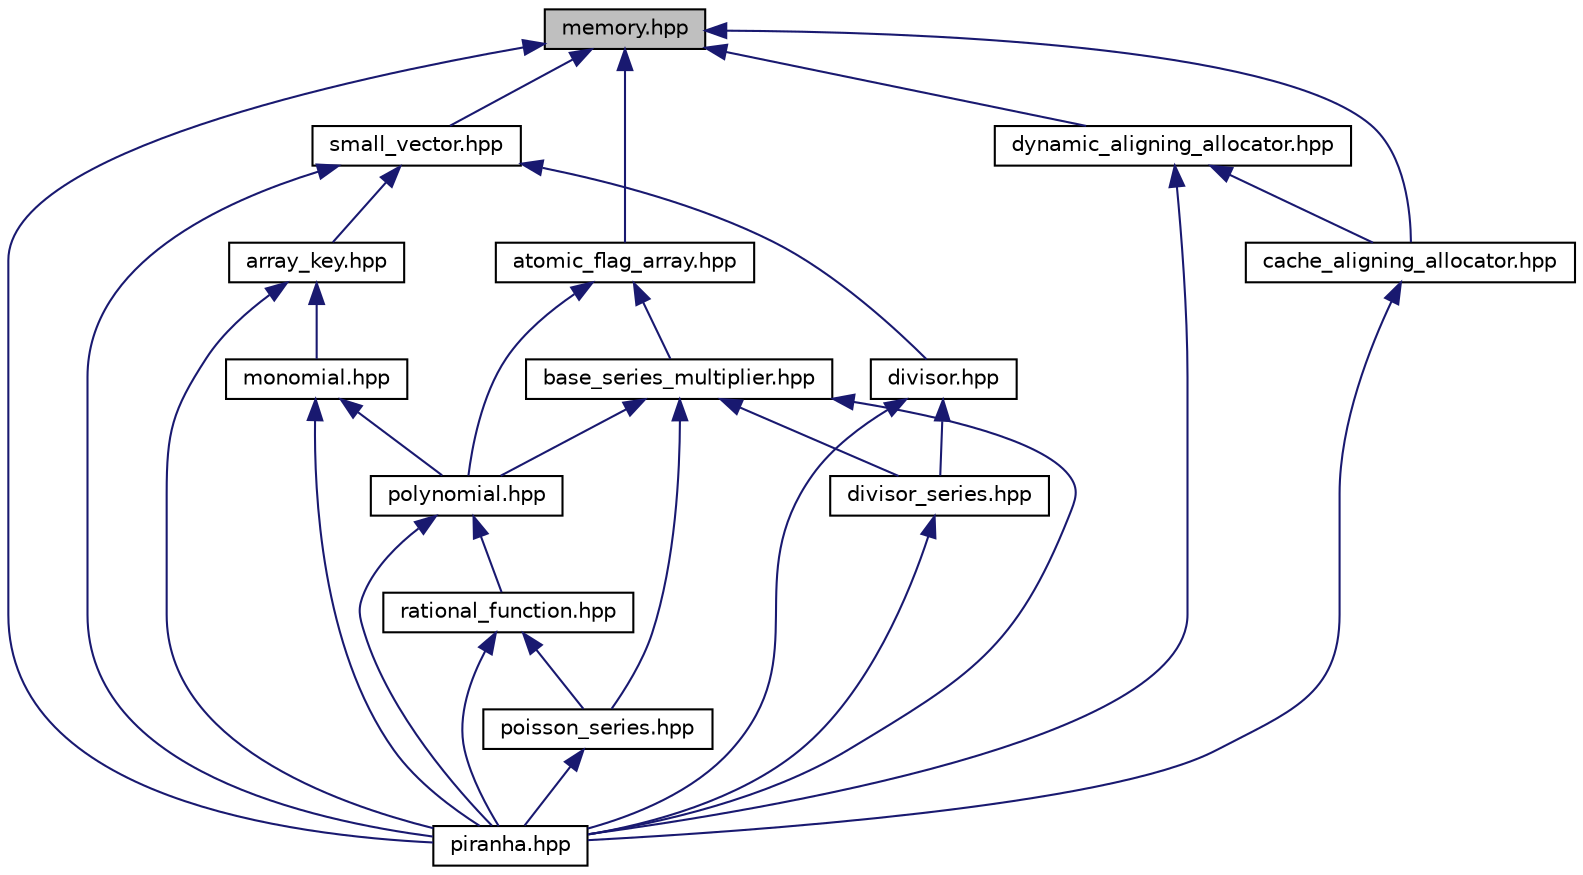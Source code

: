 digraph "memory.hpp"
{
  edge [fontname="Helvetica",fontsize="10",labelfontname="Helvetica",labelfontsize="10"];
  node [fontname="Helvetica",fontsize="10",shape=record];
  Node0 [label="memory.hpp",height=0.2,width=0.4,color="black", fillcolor="grey75", style="filled", fontcolor="black"];
  Node0 -> Node1 [dir="back",color="midnightblue",fontsize="10",style="solid",fontname="Helvetica"];
  Node1 [label="small_vector.hpp",height=0.2,width=0.4,color="black", fillcolor="white", style="filled",URL="$small__vector_8hpp_source.html"];
  Node1 -> Node2 [dir="back",color="midnightblue",fontsize="10",style="solid",fontname="Helvetica"];
  Node2 [label="array_key.hpp",height=0.2,width=0.4,color="black", fillcolor="white", style="filled",URL="$array__key_8hpp_source.html"];
  Node2 -> Node3 [dir="back",color="midnightblue",fontsize="10",style="solid",fontname="Helvetica"];
  Node3 [label="monomial.hpp",height=0.2,width=0.4,color="black", fillcolor="white", style="filled",URL="$monomial_8hpp_source.html"];
  Node3 -> Node4 [dir="back",color="midnightblue",fontsize="10",style="solid",fontname="Helvetica"];
  Node4 [label="piranha.hpp",height=0.2,width=0.4,color="black", fillcolor="white", style="filled",URL="$piranha_8hpp.html",tooltip="Global piranha header file. "];
  Node3 -> Node5 [dir="back",color="midnightblue",fontsize="10",style="solid",fontname="Helvetica"];
  Node5 [label="polynomial.hpp",height=0.2,width=0.4,color="black", fillcolor="white", style="filled",URL="$polynomial_8hpp_source.html"];
  Node5 -> Node6 [dir="back",color="midnightblue",fontsize="10",style="solid",fontname="Helvetica"];
  Node6 [label="rational_function.hpp",height=0.2,width=0.4,color="black", fillcolor="white", style="filled",URL="$rational__function_8hpp_source.html"];
  Node6 -> Node7 [dir="back",color="midnightblue",fontsize="10",style="solid",fontname="Helvetica"];
  Node7 [label="poisson_series.hpp",height=0.2,width=0.4,color="black", fillcolor="white", style="filled",URL="$poisson__series_8hpp_source.html"];
  Node7 -> Node4 [dir="back",color="midnightblue",fontsize="10",style="solid",fontname="Helvetica"];
  Node6 -> Node4 [dir="back",color="midnightblue",fontsize="10",style="solid",fontname="Helvetica"];
  Node5 -> Node4 [dir="back",color="midnightblue",fontsize="10",style="solid",fontname="Helvetica"];
  Node2 -> Node4 [dir="back",color="midnightblue",fontsize="10",style="solid",fontname="Helvetica"];
  Node1 -> Node8 [dir="back",color="midnightblue",fontsize="10",style="solid",fontname="Helvetica"];
  Node8 [label="divisor.hpp",height=0.2,width=0.4,color="black", fillcolor="white", style="filled",URL="$divisor_8hpp_source.html"];
  Node8 -> Node9 [dir="back",color="midnightblue",fontsize="10",style="solid",fontname="Helvetica"];
  Node9 [label="divisor_series.hpp",height=0.2,width=0.4,color="black", fillcolor="white", style="filled",URL="$divisor__series_8hpp_source.html"];
  Node9 -> Node4 [dir="back",color="midnightblue",fontsize="10",style="solid",fontname="Helvetica"];
  Node8 -> Node4 [dir="back",color="midnightblue",fontsize="10",style="solid",fontname="Helvetica"];
  Node1 -> Node4 [dir="back",color="midnightblue",fontsize="10",style="solid",fontname="Helvetica"];
  Node0 -> Node10 [dir="back",color="midnightblue",fontsize="10",style="solid",fontname="Helvetica"];
  Node10 [label="atomic_flag_array.hpp",height=0.2,width=0.4,color="black", fillcolor="white", style="filled",URL="$atomic__flag__array_8hpp_source.html"];
  Node10 -> Node11 [dir="back",color="midnightblue",fontsize="10",style="solid",fontname="Helvetica"];
  Node11 [label="base_series_multiplier.hpp",height=0.2,width=0.4,color="black", fillcolor="white", style="filled",URL="$base__series__multiplier_8hpp_source.html"];
  Node11 -> Node9 [dir="back",color="midnightblue",fontsize="10",style="solid",fontname="Helvetica"];
  Node11 -> Node4 [dir="back",color="midnightblue",fontsize="10",style="solid",fontname="Helvetica"];
  Node11 -> Node7 [dir="back",color="midnightblue",fontsize="10",style="solid",fontname="Helvetica"];
  Node11 -> Node5 [dir="back",color="midnightblue",fontsize="10",style="solid",fontname="Helvetica"];
  Node10 -> Node5 [dir="back",color="midnightblue",fontsize="10",style="solid",fontname="Helvetica"];
  Node0 -> Node12 [dir="back",color="midnightblue",fontsize="10",style="solid",fontname="Helvetica"];
  Node12 [label="dynamic_aligning_allocator.hpp",height=0.2,width=0.4,color="black", fillcolor="white", style="filled",URL="$dynamic__aligning__allocator_8hpp_source.html"];
  Node12 -> Node13 [dir="back",color="midnightblue",fontsize="10",style="solid",fontname="Helvetica"];
  Node13 [label="cache_aligning_allocator.hpp",height=0.2,width=0.4,color="black", fillcolor="white", style="filled",URL="$cache__aligning__allocator_8hpp_source.html"];
  Node13 -> Node4 [dir="back",color="midnightblue",fontsize="10",style="solid",fontname="Helvetica"];
  Node12 -> Node4 [dir="back",color="midnightblue",fontsize="10",style="solid",fontname="Helvetica"];
  Node0 -> Node13 [dir="back",color="midnightblue",fontsize="10",style="solid",fontname="Helvetica"];
  Node0 -> Node4 [dir="back",color="midnightblue",fontsize="10",style="solid",fontname="Helvetica"];
}
